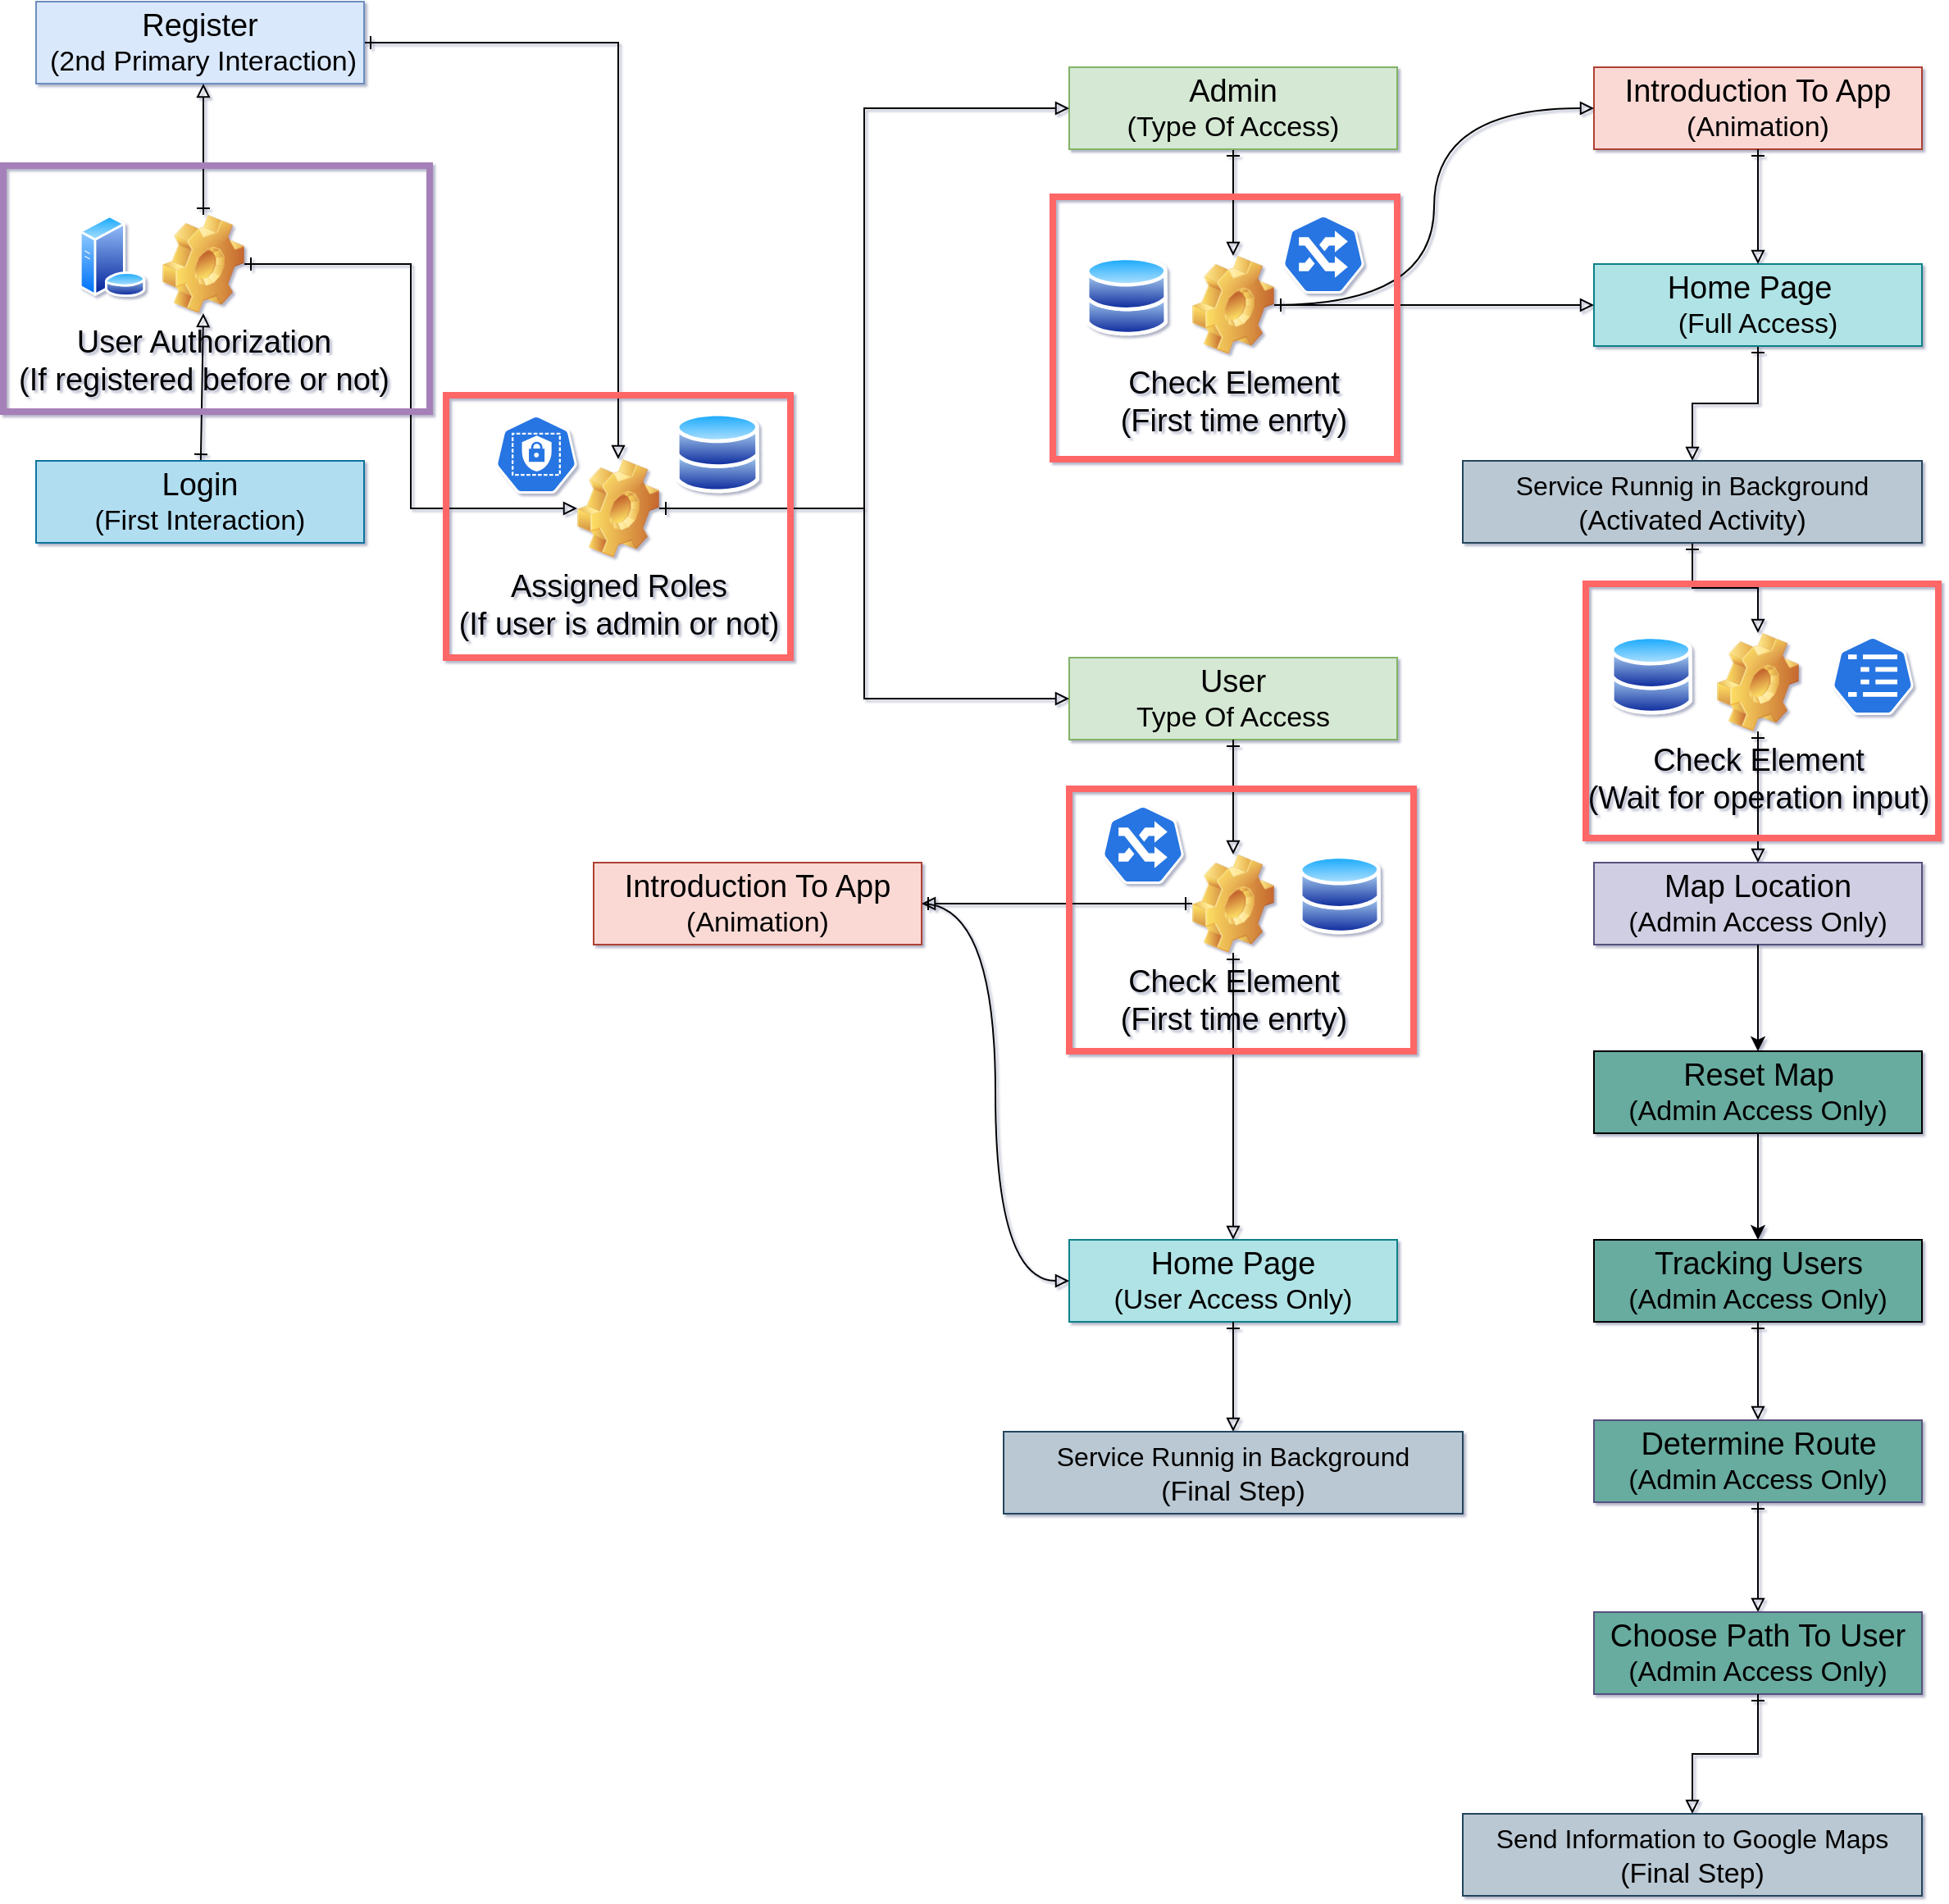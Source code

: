 <mxfile version="17.4.0" type="github">
  <diagram id="N6tmIyQtj-x3lcTnAezo" name="Page-1">
    <mxGraphModel dx="2591" dy="762" grid="1" gridSize="10" guides="1" tooltips="1" connect="1" arrows="1" fold="1" page="1" pageScale="1" pageWidth="1169" pageHeight="827" background="none" math="0" shadow="1">
      <root>
        <mxCell id="0" />
        <mxCell id="1" parent="0" />
        <mxCell id="FwNl1LuLJ54zDbkeLXXp-123" style="edgeStyle=none;rounded=0;orthogonalLoop=1;jettySize=auto;html=1;entryX=0.5;entryY=1;entryDx=0;entryDy=0;fontSize=16;startArrow=ERone;startFill=0;endArrow=block;endFill=0;" parent="1" source="FwNl1LuLJ54zDbkeLXXp-33" target="FwNl1LuLJ54zDbkeLXXp-46" edge="1">
          <mxGeometry relative="1" as="geometry" />
        </mxCell>
        <mxCell id="FwNl1LuLJ54zDbkeLXXp-33" value="" style="rounded=0;whiteSpace=wrap;html=1;fillColor=#b1ddf0;strokeColor=#10739e;gradientColor=none;" parent="1" vertex="1">
          <mxGeometry x="10" y="360" width="200" height="50" as="geometry" />
        </mxCell>
        <mxCell id="FwNl1LuLJ54zDbkeLXXp-34" value="&lt;font style=&quot;font-size: 19px&quot;&gt;Login&lt;/font&gt;" style="text;html=1;strokeColor=none;fillColor=none;align=center;verticalAlign=middle;whiteSpace=wrap;rounded=0;" parent="1" vertex="1">
          <mxGeometry x="80" y="360" width="60" height="30" as="geometry" />
        </mxCell>
        <mxCell id="FwNl1LuLJ54zDbkeLXXp-37" value="&lt;font style=&quot;font-size: 17px&quot;&gt;(First Interaction)&lt;/font&gt;" style="text;html=1;strokeColor=none;fillColor=none;align=center;verticalAlign=middle;whiteSpace=wrap;rounded=0;fontSize=20;" parent="1" vertex="1">
          <mxGeometry x="30" y="380" width="160" height="30" as="geometry" />
        </mxCell>
        <mxCell id="FwNl1LuLJ54zDbkeLXXp-73" style="edgeStyle=orthogonalEdgeStyle;rounded=0;orthogonalLoop=1;jettySize=auto;html=1;entryX=0.5;entryY=0;entryDx=0;entryDy=0;fontSize=19;startArrow=ERone;startFill=0;endArrow=block;endFill=0;" parent="1" source="FwNl1LuLJ54zDbkeLXXp-42" target="FwNl1LuLJ54zDbkeLXXp-72" edge="1">
          <mxGeometry relative="1" as="geometry" />
        </mxCell>
        <mxCell id="FwNl1LuLJ54zDbkeLXXp-42" value="" style="rounded=0;whiteSpace=wrap;html=1;fillColor=#dae8fc;strokeColor=#6c8ebf;" parent="1" vertex="1">
          <mxGeometry x="10" y="80" width="200" height="50" as="geometry" />
        </mxCell>
        <mxCell id="FwNl1LuLJ54zDbkeLXXp-43" value="&lt;span style=&quot;font-size: 19px&quot;&gt;Register&lt;/span&gt;" style="text;html=1;strokeColor=none;fillColor=none;align=center;verticalAlign=middle;whiteSpace=wrap;rounded=0;" parent="1" vertex="1">
          <mxGeometry x="45" y="80" width="130" height="30" as="geometry" />
        </mxCell>
        <mxCell id="FwNl1LuLJ54zDbkeLXXp-44" value="&lt;font style=&quot;font-size: 17px&quot;&gt;(2nd Primary Interaction)&lt;/font&gt;" style="text;html=1;strokeColor=none;fillColor=none;align=center;verticalAlign=middle;whiteSpace=wrap;rounded=0;fontSize=20;" parent="1" vertex="1">
          <mxGeometry x="14" y="100" width="196" height="30" as="geometry" />
        </mxCell>
        <mxCell id="FwNl1LuLJ54zDbkeLXXp-68" style="rounded=0;orthogonalLoop=1;jettySize=auto;html=1;entryX=0.5;entryY=1;entryDx=0;entryDy=0;fontSize=19;startArrow=ERone;startFill=0;endArrow=block;endFill=0;" parent="1" source="FwNl1LuLJ54zDbkeLXXp-46" target="FwNl1LuLJ54zDbkeLXXp-44" edge="1">
          <mxGeometry relative="1" as="geometry" />
        </mxCell>
        <mxCell id="FwNl1LuLJ54zDbkeLXXp-74" style="edgeStyle=orthogonalEdgeStyle;rounded=0;orthogonalLoop=1;jettySize=auto;html=1;entryX=0;entryY=0.5;entryDx=0;entryDy=0;fontSize=19;startArrow=ERone;startFill=0;endArrow=block;endFill=0;" parent="1" source="FwNl1LuLJ54zDbkeLXXp-46" target="FwNl1LuLJ54zDbkeLXXp-72" edge="1">
          <mxGeometry relative="1" as="geometry" />
        </mxCell>
        <mxCell id="FwNl1LuLJ54zDbkeLXXp-46" value="User Authorization&lt;br&gt;(If registered before or not)" style="shape=image;html=1;verticalLabelPosition=bottom;verticalAlign=top;imageAspect=0;image=img/clipart/Gear_128x128.png;fontSize=19;gradientColor=none;" parent="1" vertex="1">
          <mxGeometry x="87" y="210" width="50" height="60" as="geometry" />
        </mxCell>
        <mxCell id="FwNl1LuLJ54zDbkeLXXp-121" style="edgeStyle=orthogonalEdgeStyle;rounded=0;orthogonalLoop=1;jettySize=auto;html=1;fontSize=16;startArrow=ERone;startFill=0;endArrow=block;endFill=0;" parent="1" source="FwNl1LuLJ54zDbkeLXXp-56" target="FwNl1LuLJ54zDbkeLXXp-118" edge="1">
          <mxGeometry relative="1" as="geometry" />
        </mxCell>
        <mxCell id="FwNl1LuLJ54zDbkeLXXp-56" value="" style="rounded=0;whiteSpace=wrap;html=1;fillColor=#b0e3e6;strokeColor=#0e8088;" parent="1" vertex="1">
          <mxGeometry x="960" y="240" width="200" height="50" as="geometry" />
        </mxCell>
        <mxCell id="FwNl1LuLJ54zDbkeLXXp-57" value="&lt;span style=&quot;font-size: 19px&quot;&gt;Home Page&lt;/span&gt;" style="text;html=1;strokeColor=none;fillColor=none;align=center;verticalAlign=middle;whiteSpace=wrap;rounded=0;" parent="1" vertex="1">
          <mxGeometry x="990" y="240" width="130" height="30" as="geometry" />
        </mxCell>
        <mxCell id="FwNl1LuLJ54zDbkeLXXp-58" value="&lt;font style=&quot;font-size: 17px&quot;&gt;(Full Access)&lt;/font&gt;" style="text;html=1;strokeColor=none;fillColor=none;align=center;verticalAlign=middle;whiteSpace=wrap;rounded=0;fontSize=20;" parent="1" vertex="1">
          <mxGeometry x="980" y="260" width="160" height="30" as="geometry" />
        </mxCell>
        <mxCell id="FwNl1LuLJ54zDbkeLXXp-59" value="" style="rounded=0;whiteSpace=wrap;html=1;fillColor=#d5e8d4;strokeColor=#82b366;" parent="1" vertex="1">
          <mxGeometry x="640" y="480" width="200" height="50" as="geometry" />
        </mxCell>
        <mxCell id="FwNl1LuLJ54zDbkeLXXp-60" value="&lt;span style=&quot;font-size: 19px&quot;&gt;User&lt;/span&gt;" style="text;html=1;strokeColor=none;fillColor=none;align=center;verticalAlign=middle;whiteSpace=wrap;rounded=0;" parent="1" vertex="1">
          <mxGeometry x="675" y="480" width="130" height="30" as="geometry" />
        </mxCell>
        <mxCell id="FwNl1LuLJ54zDbkeLXXp-137" style="rounded=0;orthogonalLoop=1;jettySize=auto;html=1;entryX=0.5;entryY=0;entryDx=0;entryDy=0;fontSize=16;startArrow=ERone;startFill=0;endArrow=block;endFill=0;" parent="1" source="FwNl1LuLJ54zDbkeLXXp-61" target="FwNl1LuLJ54zDbkeLXXp-124" edge="1">
          <mxGeometry relative="1" as="geometry" />
        </mxCell>
        <mxCell id="FwNl1LuLJ54zDbkeLXXp-61" value="&lt;font style=&quot;font-size: 17px&quot;&gt;Type Of Access&lt;/font&gt;" style="text;html=1;strokeColor=none;fillColor=none;align=center;verticalAlign=middle;whiteSpace=wrap;rounded=0;fontSize=20;" parent="1" vertex="1">
          <mxGeometry x="660" y="500" width="160" height="30" as="geometry" />
        </mxCell>
        <mxCell id="FwNl1LuLJ54zDbkeLXXp-139" style="edgeStyle=none;rounded=0;orthogonalLoop=1;jettySize=auto;html=1;entryX=0.5;entryY=0;entryDx=0;entryDy=0;fontSize=16;startArrow=ERone;startFill=0;endArrow=block;endFill=0;" parent="1" source="FwNl1LuLJ54zDbkeLXXp-62" target="FwNl1LuLJ54zDbkeLXXp-138" edge="1">
          <mxGeometry relative="1" as="geometry" />
        </mxCell>
        <mxCell id="FwNl1LuLJ54zDbkeLXXp-62" value="" style="rounded=0;whiteSpace=wrap;html=1;fillColor=#d5e8d4;strokeColor=#82b366;" parent="1" vertex="1">
          <mxGeometry x="640" y="120" width="200" height="50" as="geometry" />
        </mxCell>
        <mxCell id="FwNl1LuLJ54zDbkeLXXp-63" value="&lt;span style=&quot;font-size: 19px&quot;&gt;Admin&lt;/span&gt;" style="text;html=1;strokeColor=none;fillColor=none;align=center;verticalAlign=middle;whiteSpace=wrap;rounded=0;" parent="1" vertex="1">
          <mxGeometry x="675" y="120" width="130" height="30" as="geometry" />
        </mxCell>
        <mxCell id="FwNl1LuLJ54zDbkeLXXp-64" value="&lt;font style=&quot;font-size: 17px&quot;&gt;(Type Of Access)&lt;/font&gt;" style="text;html=1;strokeColor=none;fillColor=none;align=center;verticalAlign=middle;whiteSpace=wrap;rounded=0;fontSize=20;" parent="1" vertex="1">
          <mxGeometry x="660" y="140" width="160" height="30" as="geometry" />
        </mxCell>
        <mxCell id="FwNl1LuLJ54zDbkeLXXp-133" style="edgeStyle=orthogonalEdgeStyle;rounded=0;orthogonalLoop=1;jettySize=auto;html=1;entryX=0;entryY=0.5;entryDx=0;entryDy=0;fontSize=16;startArrow=ERone;startFill=0;endArrow=block;endFill=0;" parent="1" source="FwNl1LuLJ54zDbkeLXXp-72" target="FwNl1LuLJ54zDbkeLXXp-62" edge="1">
          <mxGeometry relative="1" as="geometry" />
        </mxCell>
        <mxCell id="FwNl1LuLJ54zDbkeLXXp-134" style="edgeStyle=orthogonalEdgeStyle;rounded=0;orthogonalLoop=1;jettySize=auto;html=1;entryX=0;entryY=0.5;entryDx=0;entryDy=0;fontSize=16;startArrow=ERone;startFill=0;endArrow=block;endFill=0;" parent="1" source="FwNl1LuLJ54zDbkeLXXp-72" target="FwNl1LuLJ54zDbkeLXXp-59" edge="1">
          <mxGeometry relative="1" as="geometry" />
        </mxCell>
        <mxCell id="FwNl1LuLJ54zDbkeLXXp-72" value="Assigned Roles&lt;br&gt;(If user is admin or not)" style="shape=image;html=1;verticalLabelPosition=bottom;verticalAlign=top;imageAspect=0;image=img/clipart/Gear_128x128.png;fontSize=19;gradientColor=none;" parent="1" vertex="1">
          <mxGeometry x="340" y="359" width="50" height="60" as="geometry" />
        </mxCell>
        <mxCell id="FwNl1LuLJ54zDbkeLXXp-78" value="" style="rounded=0;whiteSpace=wrap;html=1;fillColor=#b0e3e6;strokeColor=#0e8088;" parent="1" vertex="1">
          <mxGeometry x="640" y="835" width="200" height="50" as="geometry" />
        </mxCell>
        <mxCell id="FwNl1LuLJ54zDbkeLXXp-79" value="&lt;span style=&quot;font-size: 19px&quot;&gt;Home Page&lt;/span&gt;" style="text;html=1;strokeColor=none;fillColor=none;align=center;verticalAlign=middle;whiteSpace=wrap;rounded=0;" parent="1" vertex="1">
          <mxGeometry x="675" y="835" width="130" height="30" as="geometry" />
        </mxCell>
        <mxCell id="FwNl1LuLJ54zDbkeLXXp-99" style="edgeStyle=none;rounded=0;orthogonalLoop=1;jettySize=auto;html=1;fontSize=16;startArrow=ERone;startFill=0;endArrow=block;endFill=0;" parent="1" source="FwNl1LuLJ54zDbkeLXXp-80" target="FwNl1LuLJ54zDbkeLXXp-96" edge="1">
          <mxGeometry relative="1" as="geometry" />
        </mxCell>
        <mxCell id="FwNl1LuLJ54zDbkeLXXp-80" value="&lt;font style=&quot;font-size: 17px&quot;&gt;(User Access Only)&lt;/font&gt;" style="text;html=1;strokeColor=none;fillColor=none;align=center;verticalAlign=middle;whiteSpace=wrap;rounded=0;fontSize=20;" parent="1" vertex="1">
          <mxGeometry x="660" y="855" width="160" height="30" as="geometry" />
        </mxCell>
        <mxCell id="FwNl1LuLJ54zDbkeLXXp-86" value="" style="rounded=0;whiteSpace=wrap;html=1;fillColor=#d0cee2;strokeColor=#56517e;" parent="1" vertex="1">
          <mxGeometry x="960" y="605" width="200" height="50" as="geometry" />
        </mxCell>
        <mxCell id="FwNl1LuLJ54zDbkeLXXp-87" value="&lt;span style=&quot;font-size: 19px&quot;&gt;Map Location&lt;/span&gt;" style="text;html=1;strokeColor=none;fillColor=none;align=center;verticalAlign=middle;whiteSpace=wrap;rounded=0;" parent="1" vertex="1">
          <mxGeometry x="995" y="605" width="130" height="30" as="geometry" />
        </mxCell>
        <mxCell id="1IhT2dIuVykNHIsYJenX-4" style="rounded=0;orthogonalLoop=1;jettySize=auto;html=1;" edge="1" parent="1" source="FwNl1LuLJ54zDbkeLXXp-88" target="1IhT2dIuVykNHIsYJenX-1">
          <mxGeometry relative="1" as="geometry" />
        </mxCell>
        <mxCell id="FwNl1LuLJ54zDbkeLXXp-88" value="&lt;font style=&quot;font-size: 17px&quot;&gt;(Admin Access Only)&lt;/font&gt;" style="text;html=1;strokeColor=none;fillColor=none;align=center;verticalAlign=middle;whiteSpace=wrap;rounded=0;fontSize=20;" parent="1" vertex="1">
          <mxGeometry x="975" y="625" width="170" height="30" as="geometry" />
        </mxCell>
        <mxCell id="FwNl1LuLJ54zDbkeLXXp-100" style="edgeStyle=none;rounded=0;orthogonalLoop=1;jettySize=auto;html=1;fontSize=16;startArrow=ERone;startFill=0;endArrow=block;endFill=0;" parent="1" source="FwNl1LuLJ54zDbkeLXXp-93" target="FwNl1LuLJ54zDbkeLXXp-86" edge="1">
          <mxGeometry relative="1" as="geometry" />
        </mxCell>
        <mxCell id="FwNl1LuLJ54zDbkeLXXp-93" value="Check Element&lt;br&gt;(Wait for operation input)" style="shape=image;html=1;verticalLabelPosition=bottom;verticalAlign=top;imageAspect=0;image=img/clipart/Gear_128x128.png;fontSize=19;gradientColor=none;" parent="1" vertex="1">
          <mxGeometry x="1035" y="465" width="50" height="60" as="geometry" />
        </mxCell>
        <mxCell id="FwNl1LuLJ54zDbkeLXXp-96" value="" style="rounded=0;whiteSpace=wrap;html=1;fillColor=#bac8d3;strokeColor=#23445d;" parent="1" vertex="1">
          <mxGeometry x="600" y="952" width="280" height="50" as="geometry" />
        </mxCell>
        <mxCell id="FwNl1LuLJ54zDbkeLXXp-97" value="&lt;font style=&quot;font-size: 16px&quot;&gt;Service Runnig in Background&lt;/font&gt;" style="text;html=1;strokeColor=none;fillColor=none;align=center;verticalAlign=middle;whiteSpace=wrap;rounded=0;" parent="1" vertex="1">
          <mxGeometry x="620" y="952" width="240" height="30" as="geometry" />
        </mxCell>
        <mxCell id="FwNl1LuLJ54zDbkeLXXp-98" value="&lt;font style=&quot;font-size: 17px&quot;&gt;(Final Step)&lt;/font&gt;" style="text;html=1;strokeColor=none;fillColor=none;align=center;verticalAlign=middle;whiteSpace=wrap;rounded=0;fontSize=20;" parent="1" vertex="1">
          <mxGeometry x="660" y="972" width="160" height="30" as="geometry" />
        </mxCell>
        <mxCell id="FwNl1LuLJ54zDbkeLXXp-101" value="" style="rounded=0;whiteSpace=wrap;html=1;fillColor=#67AB9F;strokeColor=#000000;gradientColor=none;" parent="1" vertex="1">
          <mxGeometry x="960" y="835" width="200" height="50" as="geometry" />
        </mxCell>
        <mxCell id="FwNl1LuLJ54zDbkeLXXp-102" value="&lt;span style=&quot;font-size: 19px&quot;&gt;Tracking Users&lt;/span&gt;" style="text;html=1;strokeColor=none;fillColor=none;align=center;verticalAlign=middle;whiteSpace=wrap;rounded=0;" parent="1" vertex="1">
          <mxGeometry x="987.5" y="835" width="145" height="30" as="geometry" />
        </mxCell>
        <mxCell id="FwNl1LuLJ54zDbkeLXXp-109" style="edgeStyle=none;rounded=0;orthogonalLoop=1;jettySize=auto;html=1;fontSize=16;startArrow=ERone;startFill=0;endArrow=block;endFill=0;" parent="1" source="FwNl1LuLJ54zDbkeLXXp-103" target="FwNl1LuLJ54zDbkeLXXp-106" edge="1">
          <mxGeometry relative="1" as="geometry" />
        </mxCell>
        <mxCell id="FwNl1LuLJ54zDbkeLXXp-103" value="&lt;font style=&quot;font-size: 17px&quot;&gt;(Admin Access Only)&lt;/font&gt;" style="text;html=1;strokeColor=none;fillColor=none;align=center;verticalAlign=middle;whiteSpace=wrap;rounded=0;fontSize=20;" parent="1" vertex="1">
          <mxGeometry x="975" y="855" width="170" height="30" as="geometry" />
        </mxCell>
        <mxCell id="FwNl1LuLJ54zDbkeLXXp-106" value="" style="rounded=0;whiteSpace=wrap;html=1;fillColor=#67AB9F;strokeColor=#56517e;" parent="1" vertex="1">
          <mxGeometry x="960" y="945" width="200" height="50" as="geometry" />
        </mxCell>
        <mxCell id="FwNl1LuLJ54zDbkeLXXp-107" value="&lt;span style=&quot;font-size: 19px&quot;&gt;Determine Route&lt;/span&gt;" style="text;html=1;strokeColor=none;fillColor=none;align=center;verticalAlign=middle;whiteSpace=wrap;rounded=0;" parent="1" vertex="1">
          <mxGeometry x="983.75" y="945" width="152.5" height="30" as="geometry" />
        </mxCell>
        <mxCell id="FwNl1LuLJ54zDbkeLXXp-113" style="edgeStyle=none;rounded=0;orthogonalLoop=1;jettySize=auto;html=1;fontSize=16;startArrow=ERone;startFill=0;endArrow=block;endFill=0;" parent="1" source="FwNl1LuLJ54zDbkeLXXp-108" target="FwNl1LuLJ54zDbkeLXXp-110" edge="1">
          <mxGeometry relative="1" as="geometry" />
        </mxCell>
        <mxCell id="FwNl1LuLJ54zDbkeLXXp-108" value="&lt;font style=&quot;font-size: 17px&quot;&gt;(Admin Access Only)&lt;/font&gt;" style="text;html=1;strokeColor=none;fillColor=none;align=center;verticalAlign=middle;whiteSpace=wrap;rounded=0;fontSize=20;" parent="1" vertex="1">
          <mxGeometry x="975" y="965" width="170" height="30" as="geometry" />
        </mxCell>
        <mxCell id="FwNl1LuLJ54zDbkeLXXp-110" value="" style="rounded=0;whiteSpace=wrap;html=1;fillColor=#67AB9F;strokeColor=#56517e;" parent="1" vertex="1">
          <mxGeometry x="960" y="1062" width="200" height="50" as="geometry" />
        </mxCell>
        <mxCell id="FwNl1LuLJ54zDbkeLXXp-111" value="&lt;span style=&quot;font-size: 19px&quot;&gt;Choose Path To User&lt;/span&gt;" style="text;html=1;strokeColor=none;fillColor=none;align=center;verticalAlign=middle;whiteSpace=wrap;rounded=0;" parent="1" vertex="1">
          <mxGeometry x="965" y="1062" width="190" height="30" as="geometry" />
        </mxCell>
        <mxCell id="FwNl1LuLJ54zDbkeLXXp-117" style="edgeStyle=orthogonalEdgeStyle;rounded=0;orthogonalLoop=1;jettySize=auto;html=1;fontSize=16;startArrow=ERone;startFill=0;endArrow=block;endFill=0;" parent="1" source="FwNl1LuLJ54zDbkeLXXp-112" target="FwNl1LuLJ54zDbkeLXXp-114" edge="1">
          <mxGeometry relative="1" as="geometry" />
        </mxCell>
        <mxCell id="FwNl1LuLJ54zDbkeLXXp-112" value="&lt;font style=&quot;font-size: 17px&quot;&gt;(Admin Access Only)&lt;/font&gt;" style="text;html=1;strokeColor=none;fillColor=none;align=center;verticalAlign=middle;whiteSpace=wrap;rounded=0;fontSize=20;" parent="1" vertex="1">
          <mxGeometry x="975" y="1082" width="170" height="30" as="geometry" />
        </mxCell>
        <mxCell id="FwNl1LuLJ54zDbkeLXXp-114" value="" style="rounded=0;whiteSpace=wrap;html=1;fillColor=#bac8d3;strokeColor=#23445d;" parent="1" vertex="1">
          <mxGeometry x="880" y="1185" width="280" height="50" as="geometry" />
        </mxCell>
        <mxCell id="FwNl1LuLJ54zDbkeLXXp-115" value="&lt;font style=&quot;font-size: 16px&quot;&gt;Send Information to Google Maps&lt;/font&gt;" style="text;html=1;strokeColor=none;fillColor=none;align=center;verticalAlign=middle;whiteSpace=wrap;rounded=0;" parent="1" vertex="1">
          <mxGeometry x="890" y="1185" width="260" height="30" as="geometry" />
        </mxCell>
        <mxCell id="FwNl1LuLJ54zDbkeLXXp-116" value="&lt;font style=&quot;font-size: 17px&quot;&gt;(Final Step)&lt;/font&gt;" style="text;html=1;strokeColor=none;fillColor=none;align=center;verticalAlign=middle;whiteSpace=wrap;rounded=0;fontSize=20;" parent="1" vertex="1">
          <mxGeometry x="940" y="1205" width="160" height="30" as="geometry" />
        </mxCell>
        <mxCell id="FwNl1LuLJ54zDbkeLXXp-122" style="edgeStyle=orthogonalEdgeStyle;rounded=0;orthogonalLoop=1;jettySize=auto;html=1;entryX=0.5;entryY=0;entryDx=0;entryDy=0;fontSize=16;startArrow=ERone;startFill=0;endArrow=block;endFill=0;" parent="1" source="FwNl1LuLJ54zDbkeLXXp-118" target="FwNl1LuLJ54zDbkeLXXp-93" edge="1">
          <mxGeometry relative="1" as="geometry" />
        </mxCell>
        <mxCell id="FwNl1LuLJ54zDbkeLXXp-118" value="" style="rounded=0;whiteSpace=wrap;html=1;fillColor=#bac8d3;strokeColor=#23445d;" parent="1" vertex="1">
          <mxGeometry x="880" y="360" width="280" height="50" as="geometry" />
        </mxCell>
        <mxCell id="FwNl1LuLJ54zDbkeLXXp-119" value="&lt;font style=&quot;font-size: 16px&quot;&gt;Service Runnig in Background&lt;/font&gt;" style="text;html=1;strokeColor=none;fillColor=none;align=center;verticalAlign=middle;whiteSpace=wrap;rounded=0;" parent="1" vertex="1">
          <mxGeometry x="900" y="360" width="240" height="30" as="geometry" />
        </mxCell>
        <mxCell id="FwNl1LuLJ54zDbkeLXXp-120" value="&lt;font style=&quot;font-size: 17px&quot;&gt;(Activated Activity)&lt;/font&gt;" style="text;html=1;strokeColor=none;fillColor=none;align=center;verticalAlign=middle;whiteSpace=wrap;rounded=0;fontSize=20;" parent="1" vertex="1">
          <mxGeometry x="940" y="380" width="160" height="30" as="geometry" />
        </mxCell>
        <mxCell id="FwNl1LuLJ54zDbkeLXXp-150" style="edgeStyle=none;rounded=0;orthogonalLoop=1;jettySize=auto;html=1;fontSize=16;startArrow=ERone;startFill=0;endArrow=block;endFill=0;" parent="1" source="FwNl1LuLJ54zDbkeLXXp-124" target="FwNl1LuLJ54zDbkeLXXp-147" edge="1">
          <mxGeometry relative="1" as="geometry" />
        </mxCell>
        <mxCell id="FwNl1LuLJ54zDbkeLXXp-155" style="rounded=0;orthogonalLoop=1;jettySize=auto;html=1;fontSize=16;startArrow=ERone;startFill=0;endArrow=block;endFill=0;" parent="1" source="FwNl1LuLJ54zDbkeLXXp-124" target="FwNl1LuLJ54zDbkeLXXp-78" edge="1">
          <mxGeometry relative="1" as="geometry" />
        </mxCell>
        <mxCell id="FwNl1LuLJ54zDbkeLXXp-124" value="Check Element&lt;br&gt;(First time enrty)" style="shape=image;html=1;verticalLabelPosition=bottom;verticalAlign=top;imageAspect=0;image=img/clipart/Gear_128x128.png;fontSize=19;gradientColor=none;" parent="1" vertex="1">
          <mxGeometry x="715" y="600" width="50" height="60" as="geometry" />
        </mxCell>
        <mxCell id="FwNl1LuLJ54zDbkeLXXp-129" value="" style="rounded=0;whiteSpace=wrap;html=1;fillColor=#fad9d5;strokeColor=#ae4132;" parent="1" vertex="1">
          <mxGeometry x="960" y="120" width="200" height="50" as="geometry" />
        </mxCell>
        <mxCell id="FwNl1LuLJ54zDbkeLXXp-130" value="&lt;span style=&quot;font-size: 19px&quot;&gt;Introduction To App&lt;/span&gt;" style="text;html=1;strokeColor=none;fillColor=none;align=center;verticalAlign=middle;whiteSpace=wrap;rounded=0;" parent="1" vertex="1">
          <mxGeometry x="970" y="120" width="180" height="30" as="geometry" />
        </mxCell>
        <mxCell id="FwNl1LuLJ54zDbkeLXXp-146" style="rounded=0;orthogonalLoop=1;jettySize=auto;html=1;fontSize=16;startArrow=ERone;startFill=0;endArrow=block;endFill=0;" parent="1" source="FwNl1LuLJ54zDbkeLXXp-131" target="FwNl1LuLJ54zDbkeLXXp-56" edge="1">
          <mxGeometry relative="1" as="geometry" />
        </mxCell>
        <mxCell id="FwNl1LuLJ54zDbkeLXXp-131" value="&lt;font style=&quot;font-size: 17px&quot;&gt;(Animation)&lt;/font&gt;" style="text;html=1;strokeColor=none;fillColor=none;align=center;verticalAlign=middle;whiteSpace=wrap;rounded=0;fontSize=20;" parent="1" vertex="1">
          <mxGeometry x="980" y="140" width="160" height="30" as="geometry" />
        </mxCell>
        <mxCell id="FwNl1LuLJ54zDbkeLXXp-142" style="edgeStyle=orthogonalEdgeStyle;rounded=0;orthogonalLoop=1;jettySize=auto;html=1;entryX=0;entryY=0.5;entryDx=0;entryDy=0;fontSize=16;startArrow=ERone;startFill=0;endArrow=block;endFill=0;curved=1;" parent="1" source="FwNl1LuLJ54zDbkeLXXp-138" target="FwNl1LuLJ54zDbkeLXXp-129" edge="1">
          <mxGeometry relative="1" as="geometry" />
        </mxCell>
        <mxCell id="FwNl1LuLJ54zDbkeLXXp-143" style="edgeStyle=none;rounded=0;orthogonalLoop=1;jettySize=auto;html=1;fontSize=16;startArrow=ERone;startFill=0;endArrow=block;endFill=0;" parent="1" source="FwNl1LuLJ54zDbkeLXXp-138" target="FwNl1LuLJ54zDbkeLXXp-56" edge="1">
          <mxGeometry relative="1" as="geometry" />
        </mxCell>
        <mxCell id="FwNl1LuLJ54zDbkeLXXp-138" value="Check Element&lt;br&gt;(First time enrty)" style="shape=image;html=1;verticalLabelPosition=bottom;verticalAlign=top;imageAspect=0;image=img/clipart/Gear_128x128.png;fontSize=19;gradientColor=none;" parent="1" vertex="1">
          <mxGeometry x="715" y="235" width="50" height="60" as="geometry" />
        </mxCell>
        <mxCell id="FwNl1LuLJ54zDbkeLXXp-154" style="edgeStyle=orthogonalEdgeStyle;curved=1;rounded=0;orthogonalLoop=1;jettySize=auto;html=1;entryX=0;entryY=0.5;entryDx=0;entryDy=0;fontSize=16;startArrow=ERone;startFill=0;endArrow=block;endFill=0;" parent="1" source="FwNl1LuLJ54zDbkeLXXp-147" target="FwNl1LuLJ54zDbkeLXXp-78" edge="1">
          <mxGeometry relative="1" as="geometry" />
        </mxCell>
        <mxCell id="FwNl1LuLJ54zDbkeLXXp-147" value="" style="rounded=0;whiteSpace=wrap;html=1;fillColor=#fad9d5;strokeColor=#ae4132;" parent="1" vertex="1">
          <mxGeometry x="350" y="605" width="200" height="50" as="geometry" />
        </mxCell>
        <mxCell id="FwNl1LuLJ54zDbkeLXXp-148" value="&lt;span style=&quot;font-size: 19px&quot;&gt;Introduction To App&lt;/span&gt;" style="text;html=1;strokeColor=none;fillColor=none;align=center;verticalAlign=middle;whiteSpace=wrap;rounded=0;" parent="1" vertex="1">
          <mxGeometry x="360" y="605" width="180" height="30" as="geometry" />
        </mxCell>
        <mxCell id="FwNl1LuLJ54zDbkeLXXp-149" value="&lt;font style=&quot;font-size: 17px&quot;&gt;(Animation)&lt;/font&gt;" style="text;html=1;strokeColor=none;fillColor=none;align=center;verticalAlign=middle;whiteSpace=wrap;rounded=0;fontSize=20;" parent="1" vertex="1">
          <mxGeometry x="370" y="625" width="160" height="30" as="geometry" />
        </mxCell>
        <mxCell id="_O9rSk8fBGj0AZmtdKfC-2" value="" style="aspect=fixed;perimeter=ellipsePerimeter;html=1;align=center;shadow=0;dashed=0;spacingTop=3;image;image=img/lib/active_directory/database_server.svg;" parent="1" vertex="1">
          <mxGeometry x="35.98" y="210" width="41" height="50" as="geometry" />
        </mxCell>
        <mxCell id="_O9rSk8fBGj0AZmtdKfC-3" value="" style="aspect=fixed;perimeter=ellipsePerimeter;html=1;align=center;shadow=0;dashed=0;spacingTop=3;image;image=img/lib/active_directory/databases.svg;" parent="1" vertex="1">
          <mxGeometry x="400" y="330" width="51.02" height="50" as="geometry" />
        </mxCell>
        <mxCell id="_O9rSk8fBGj0AZmtdKfC-4" value="" style="aspect=fixed;perimeter=ellipsePerimeter;html=1;align=center;shadow=0;dashed=0;spacingTop=3;image;image=img/lib/active_directory/databases.svg;" parent="1" vertex="1">
          <mxGeometry x="650" y="235" width="50" height="49" as="geometry" />
        </mxCell>
        <mxCell id="_O9rSk8fBGj0AZmtdKfC-5" value="" style="aspect=fixed;perimeter=ellipsePerimeter;html=1;align=center;shadow=0;dashed=0;spacingTop=3;image;image=img/lib/active_directory/databases.svg;" parent="1" vertex="1">
          <mxGeometry x="780" y="600" width="50" height="49" as="geometry" />
        </mxCell>
        <mxCell id="_O9rSk8fBGj0AZmtdKfC-6" value="" style="aspect=fixed;perimeter=ellipsePerimeter;html=1;align=center;shadow=0;dashed=0;spacingTop=3;image;image=img/lib/active_directory/databases.svg;" parent="1" vertex="1">
          <mxGeometry x="970" y="466" width="50" height="49" as="geometry" />
        </mxCell>
        <mxCell id="_O9rSk8fBGj0AZmtdKfC-8" value="" style="rounded=0;whiteSpace=wrap;html=1;fillColor=none;strokeWidth=4;strokeColor=#A680B8;glass=0;sketch=0;shadow=0;" parent="1" vertex="1">
          <mxGeometry x="-10" y="180" width="260" height="150" as="geometry" />
        </mxCell>
        <mxCell id="_O9rSk8fBGj0AZmtdKfC-10" value="" style="rounded=0;whiteSpace=wrap;html=1;strokeWidth=4;fillColor=none;strokeColor=#FF6666;" parent="1" vertex="1">
          <mxGeometry x="260" y="320" width="210" height="160" as="geometry" />
        </mxCell>
        <mxCell id="_O9rSk8fBGj0AZmtdKfC-11" value="" style="rounded=0;whiteSpace=wrap;html=1;strokeWidth=4;fillColor=none;strokeColor=#FF6666;" parent="1" vertex="1">
          <mxGeometry x="630" y="199" width="210" height="160" as="geometry" />
        </mxCell>
        <mxCell id="_O9rSk8fBGj0AZmtdKfC-12" value="" style="rounded=0;whiteSpace=wrap;html=1;strokeWidth=4;fillColor=none;strokeColor=#FF6666;" parent="1" vertex="1">
          <mxGeometry x="955" y="435" width="215" height="155" as="geometry" />
        </mxCell>
        <mxCell id="_O9rSk8fBGj0AZmtdKfC-13" value="" style="rounded=0;whiteSpace=wrap;html=1;strokeWidth=4;fillColor=none;strokeColor=#FF6666;" parent="1" vertex="1">
          <mxGeometry x="640" y="560" width="210" height="160" as="geometry" />
        </mxCell>
        <mxCell id="_O9rSk8fBGj0AZmtdKfC-14" value="" style="sketch=0;html=1;dashed=0;whitespace=wrap;fillColor=#2875E2;strokeColor=#ffffff;points=[[0.005,0.63,0],[0.1,0.2,0],[0.9,0.2,0],[0.5,0,0],[0.995,0.63,0],[0.72,0.99,0],[0.5,1,0],[0.28,0.99,0]];shape=mxgraph.kubernetes.icon;prIcon=role" parent="1" vertex="1">
          <mxGeometry x="290" y="332" width="50" height="48" as="geometry" />
        </mxCell>
        <mxCell id="_O9rSk8fBGj0AZmtdKfC-15" value="" style="sketch=0;html=1;dashed=0;whitespace=wrap;fillColor=#2875E2;strokeColor=#ffffff;points=[[0.005,0.63,0],[0.1,0.2,0],[0.9,0.2,0],[0.5,0,0],[0.995,0.63,0],[0.72,0.99,0],[0.5,1,0],[0.28,0.99,0]];shape=mxgraph.kubernetes.icon;prIcon=ing" parent="1" vertex="1">
          <mxGeometry x="770" y="210" width="50" height="48" as="geometry" />
        </mxCell>
        <mxCell id="_O9rSk8fBGj0AZmtdKfC-16" value="" style="sketch=0;html=1;dashed=0;whitespace=wrap;fillColor=#2875E2;strokeColor=#ffffff;points=[[0.005,0.63,0],[0.1,0.2,0],[0.9,0.2,0],[0.5,0,0],[0.995,0.63,0],[0.72,0.99,0],[0.5,1,0],[0.28,0.99,0]];shape=mxgraph.kubernetes.icon;prIcon=ing" parent="1" vertex="1">
          <mxGeometry x="660" y="570" width="50" height="48" as="geometry" />
        </mxCell>
        <mxCell id="_O9rSk8fBGj0AZmtdKfC-17" value="" style="sketch=0;html=1;dashed=0;whitespace=wrap;fillColor=#2875E2;strokeColor=#ffffff;points=[[0.005,0.63,0],[0.1,0.2,0],[0.9,0.2,0],[0.5,0,0],[0.995,0.63,0],[0.72,0.99,0],[0.5,1,0],[0.28,0.99,0]];shape=mxgraph.kubernetes.icon;prIcon=cm" parent="1" vertex="1">
          <mxGeometry x="1105" y="467" width="50" height="48" as="geometry" />
        </mxCell>
        <mxCell id="1IhT2dIuVykNHIsYJenX-1" value="" style="rounded=0;whiteSpace=wrap;html=1;fillColor=#67AB9F;strokeColor=#000000;gradientColor=none;" vertex="1" parent="1">
          <mxGeometry x="960" y="720" width="200" height="50" as="geometry" />
        </mxCell>
        <mxCell id="1IhT2dIuVykNHIsYJenX-2" value="&lt;span style=&quot;font-size: 19px&quot;&gt;Reset Map&lt;/span&gt;" style="text;html=1;strokeColor=none;fillColor=none;align=center;verticalAlign=middle;whiteSpace=wrap;rounded=0;" vertex="1" parent="1">
          <mxGeometry x="987.5" y="720" width="145" height="30" as="geometry" />
        </mxCell>
        <mxCell id="1IhT2dIuVykNHIsYJenX-6" style="edgeStyle=none;rounded=0;orthogonalLoop=1;jettySize=auto;html=1;" edge="1" parent="1" source="1IhT2dIuVykNHIsYJenX-3" target="FwNl1LuLJ54zDbkeLXXp-101">
          <mxGeometry relative="1" as="geometry" />
        </mxCell>
        <mxCell id="1IhT2dIuVykNHIsYJenX-3" value="&lt;font style=&quot;font-size: 17px&quot;&gt;(Admin Access Only)&lt;/font&gt;" style="text;html=1;strokeColor=none;fillColor=none;align=center;verticalAlign=middle;whiteSpace=wrap;rounded=0;fontSize=20;" vertex="1" parent="1">
          <mxGeometry x="975" y="740" width="170" height="30" as="geometry" />
        </mxCell>
      </root>
    </mxGraphModel>
  </diagram>
</mxfile>
